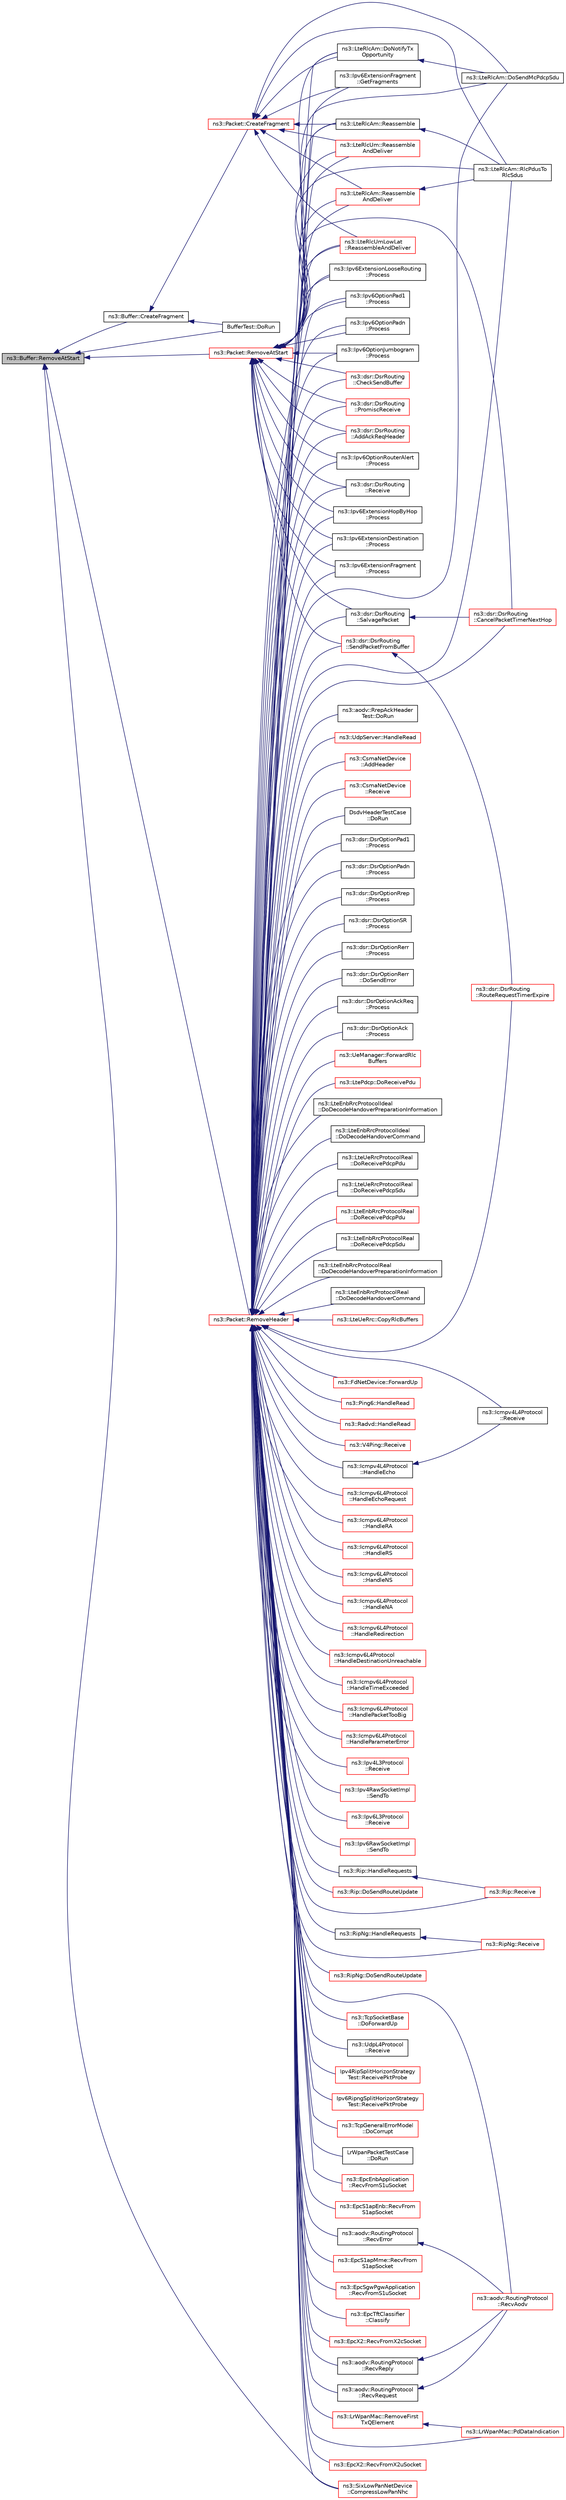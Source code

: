 digraph "ns3::Buffer::RemoveAtStart"
{
  edge [fontname="Helvetica",fontsize="10",labelfontname="Helvetica",labelfontsize="10"];
  node [fontname="Helvetica",fontsize="10",shape=record];
  rankdir="LR";
  Node1 [label="ns3::Buffer::RemoveAtStart",height=0.2,width=0.4,color="black", fillcolor="grey75", style="filled", fontcolor="black"];
  Node1 -> Node2 [dir="back",color="midnightblue",fontsize="10",style="solid"];
  Node2 [label="ns3::Buffer::CreateFragment",height=0.2,width=0.4,color="black", fillcolor="white", style="filled",URL="$da/d85/classns3_1_1Buffer.html#a9285016f38b451c65edb50196ef817f8"];
  Node2 -> Node3 [dir="back",color="midnightblue",fontsize="10",style="solid"];
  Node3 [label="ns3::Packet::CreateFragment",height=0.2,width=0.4,color="red", fillcolor="white", style="filled",URL="$dd/d7a/classns3_1_1Packet.html#a16f6113606b355b2b346e2245fa2a3d0",tooltip="Create a new packet which contains a fragment of the original packet. "];
  Node3 -> Node4 [dir="back",color="midnightblue",fontsize="10",style="solid"];
  Node4 [label="ns3::Ipv6ExtensionFragment\l::GetFragments",height=0.2,width=0.4,color="black", fillcolor="white", style="filled",URL="$de/dd5/classns3_1_1Ipv6ExtensionFragment.html#a60bc0fdd5a5d1bcb2223c98909eef44e",tooltip="Fragment a packet. "];
  Node3 -> Node5 [dir="back",color="midnightblue",fontsize="10",style="solid"];
  Node5 [label="ns3::LteRlcAm::DoNotifyTx\lOpportunity",height=0.2,width=0.4,color="black", fillcolor="white", style="filled",URL="$d0/d4c/classns3_1_1LteRlcAm.html#a3ab44d9541efaa52821f93075eb769f1"];
  Node5 -> Node6 [dir="back",color="midnightblue",fontsize="10",style="solid"];
  Node6 [label="ns3::LteRlcAm::DoSendMcPdcpSdu",height=0.2,width=0.4,color="black", fillcolor="white", style="filled",URL="$d0/d4c/classns3_1_1LteRlcAm.html#a82f906888a397ccda58483840418c7e8"];
  Node3 -> Node7 [dir="back",color="midnightblue",fontsize="10",style="solid"];
  Node7 [label="ns3::LteRlcAm::Reassemble\lAndDeliver",height=0.2,width=0.4,color="red", fillcolor="white", style="filled",URL="$d0/d4c/classns3_1_1LteRlcAm.html#ada1201339d0a54e50adc27b09d3c5c1e"];
  Node7 -> Node8 [dir="back",color="midnightblue",fontsize="10",style="solid"];
  Node8 [label="ns3::LteRlcAm::RlcPdusTo\lRlcSdus",height=0.2,width=0.4,color="black", fillcolor="white", style="filled",URL="$d0/d4c/classns3_1_1LteRlcAm.html#a5ea384363b8fa99b66f9eaad80edc2cc"];
  Node3 -> Node6 [dir="back",color="midnightblue",fontsize="10",style="solid"];
  Node3 -> Node9 [dir="back",color="midnightblue",fontsize="10",style="solid"];
  Node9 [label="ns3::LteRlcAm::Reassemble",height=0.2,width=0.4,color="black", fillcolor="white", style="filled",URL="$d0/d4c/classns3_1_1LteRlcAm.html#a5ea384eb8654434de22432e79ee60364"];
  Node9 -> Node8 [dir="back",color="midnightblue",fontsize="10",style="solid"];
  Node3 -> Node8 [dir="back",color="midnightblue",fontsize="10",style="solid"];
  Node3 -> Node10 [dir="back",color="midnightblue",fontsize="10",style="solid"];
  Node10 [label="ns3::LteRlcUmLowLat\l::ReassembleAndDeliver",height=0.2,width=0.4,color="red", fillcolor="white", style="filled",URL="$dd/df9/classns3_1_1LteRlcUmLowLat.html#a73c311a5f9cb06e61282da24f875bb29"];
  Node3 -> Node11 [dir="back",color="midnightblue",fontsize="10",style="solid"];
  Node11 [label="ns3::LteRlcUm::Reassemble\lAndDeliver",height=0.2,width=0.4,color="red", fillcolor="white", style="filled",URL="$db/d49/classns3_1_1LteRlcUm.html#a103ba1e3d14eb2604a44d1bef7fe7cb7"];
  Node2 -> Node12 [dir="back",color="midnightblue",fontsize="10",style="solid"];
  Node12 [label="BufferTest::DoRun",height=0.2,width=0.4,color="black", fillcolor="white", style="filled",URL="$d7/d09/classBufferTest.html#a4ffd025f50c962366167daef7df0ac58",tooltip="Implementation to actually run this TestCase. "];
  Node1 -> Node13 [dir="back",color="midnightblue",fontsize="10",style="solid"];
  Node13 [label="ns3::Packet::RemoveHeader",height=0.2,width=0.4,color="red", fillcolor="white", style="filled",URL="$dd/d7a/classns3_1_1Packet.html#a0961eccf975d75f902d40956c93ba63e",tooltip="Deserialize and remove the header from the internal buffer. "];
  Node13 -> Node14 [dir="back",color="midnightblue",fontsize="10",style="solid"];
  Node14 [label="ns3::aodv::RoutingProtocol\l::RecvAodv",height=0.2,width=0.4,color="red", fillcolor="white", style="filled",URL="$db/dd0/classns3_1_1aodv_1_1RoutingProtocol.html#a08c44000f66533e69bde85d68d75c354",tooltip="Receive and process control packet. "];
  Node13 -> Node15 [dir="back",color="midnightblue",fontsize="10",style="solid"];
  Node15 [label="ns3::aodv::RoutingProtocol\l::RecvRequest",height=0.2,width=0.4,color="black", fillcolor="white", style="filled",URL="$db/dd0/classns3_1_1aodv_1_1RoutingProtocol.html#adc8555f0e1e8ba05ea80a412b412d064",tooltip="Receive RREQ. "];
  Node15 -> Node14 [dir="back",color="midnightblue",fontsize="10",style="solid"];
  Node13 -> Node16 [dir="back",color="midnightblue",fontsize="10",style="solid"];
  Node16 [label="ns3::aodv::RoutingProtocol\l::RecvReply",height=0.2,width=0.4,color="black", fillcolor="white", style="filled",URL="$db/dd0/classns3_1_1aodv_1_1RoutingProtocol.html#a15459eff0cb816e8d03a73c78d9cdc9d",tooltip="Receive RREP. "];
  Node16 -> Node14 [dir="back",color="midnightblue",fontsize="10",style="solid"];
  Node13 -> Node17 [dir="back",color="midnightblue",fontsize="10",style="solid"];
  Node17 [label="ns3::aodv::RoutingProtocol\l::RecvError",height=0.2,width=0.4,color="black", fillcolor="white", style="filled",URL="$db/dd0/classns3_1_1aodv_1_1RoutingProtocol.html#ae93fba9dbcde4f1eb0f2d7a189e9ae54",tooltip="Receive RERR from node with address src. "];
  Node17 -> Node14 [dir="back",color="midnightblue",fontsize="10",style="solid"];
  Node13 -> Node18 [dir="back",color="midnightblue",fontsize="10",style="solid"];
  Node18 [label="ns3::aodv::RrepAckHeader\lTest::DoRun",height=0.2,width=0.4,color="black", fillcolor="white", style="filled",URL="$d7/d2d/structns3_1_1aodv_1_1RrepAckHeaderTest.html#a7db635f942f193c505385afbb77cf6d8",tooltip="Implementation to actually run this TestCase. "];
  Node13 -> Node19 [dir="back",color="midnightblue",fontsize="10",style="solid"];
  Node19 [label="ns3::UdpServer::HandleRead",height=0.2,width=0.4,color="red", fillcolor="white", style="filled",URL="$d0/d90/classns3_1_1UdpServer.html#a65a01672657a4a49f65cd3c3bb1ee420",tooltip="Handle a packet reception. "];
  Node13 -> Node20 [dir="back",color="midnightblue",fontsize="10",style="solid"];
  Node20 [label="ns3::CsmaNetDevice\l::AddHeader",height=0.2,width=0.4,color="red", fillcolor="white", style="filled",URL="$d4/df2/classns3_1_1CsmaNetDevice.html#a736bf6ce5851ace677f8fc693a92855c"];
  Node13 -> Node21 [dir="back",color="midnightblue",fontsize="10",style="solid"];
  Node21 [label="ns3::CsmaNetDevice\l::Receive",height=0.2,width=0.4,color="red", fillcolor="white", style="filled",URL="$d4/df2/classns3_1_1CsmaNetDevice.html#a640e48cd26f676994e0d76b5f34a5367"];
  Node13 -> Node22 [dir="back",color="midnightblue",fontsize="10",style="solid"];
  Node22 [label="DsdvHeaderTestCase\l::DoRun",height=0.2,width=0.4,color="black", fillcolor="white", style="filled",URL="$d6/d98/classDsdvHeaderTestCase.html#aec6edc947c43b5c301796c0d480cf652",tooltip="Implementation to actually run this TestCase. "];
  Node13 -> Node23 [dir="back",color="midnightblue",fontsize="10",style="solid"];
  Node23 [label="ns3::dsr::DsrOptionPad1\l::Process",height=0.2,width=0.4,color="black", fillcolor="white", style="filled",URL="$db/d1f/classns3_1_1dsr_1_1DsrOptionPad1.html#a4a8fd7d5c19337b08678e1149dc7e7a5",tooltip="Process method. "];
  Node13 -> Node24 [dir="back",color="midnightblue",fontsize="10",style="solid"];
  Node24 [label="ns3::dsr::DsrOptionPadn\l::Process",height=0.2,width=0.4,color="black", fillcolor="white", style="filled",URL="$d5/dc7/classns3_1_1dsr_1_1DsrOptionPadn.html#af1007861938eea5b276fbd07aec8c1ff",tooltip="Process method. "];
  Node13 -> Node25 [dir="back",color="midnightblue",fontsize="10",style="solid"];
  Node25 [label="ns3::dsr::DsrOptionRrep\l::Process",height=0.2,width=0.4,color="black", fillcolor="white", style="filled",URL="$d1/d0f/classns3_1_1dsr_1_1DsrOptionRrep.html#a79ff29fe60c7c62ac99ca0da8c0a820f",tooltip="Process method. "];
  Node13 -> Node26 [dir="back",color="midnightblue",fontsize="10",style="solid"];
  Node26 [label="ns3::dsr::DsrOptionSR\l::Process",height=0.2,width=0.4,color="black", fillcolor="white", style="filled",URL="$d8/d06/classns3_1_1dsr_1_1DsrOptionSR.html#a3136e1503dc9a7cb1f8294d929c4e349",tooltip="Process method. "];
  Node13 -> Node27 [dir="back",color="midnightblue",fontsize="10",style="solid"];
  Node27 [label="ns3::dsr::DsrOptionRerr\l::Process",height=0.2,width=0.4,color="black", fillcolor="white", style="filled",URL="$d7/d70/classns3_1_1dsr_1_1DsrOptionRerr.html#a8aa7e565a18c730fcd572017f720cfac",tooltip="Process method. "];
  Node13 -> Node28 [dir="back",color="midnightblue",fontsize="10",style="solid"];
  Node28 [label="ns3::dsr::DsrOptionRerr\l::DoSendError",height=0.2,width=0.4,color="black", fillcolor="white", style="filled",URL="$d7/d70/classns3_1_1dsr_1_1DsrOptionRerr.html#a0384af99022d7c4f59cc5f548990e827",tooltip="Do Send error message. "];
  Node13 -> Node29 [dir="back",color="midnightblue",fontsize="10",style="solid"];
  Node29 [label="ns3::dsr::DsrOptionAckReq\l::Process",height=0.2,width=0.4,color="black", fillcolor="white", style="filled",URL="$dd/d7b/classns3_1_1dsr_1_1DsrOptionAckReq.html#a531ec03bb960fff14d4329ef93f53d49",tooltip="Process method. "];
  Node13 -> Node30 [dir="back",color="midnightblue",fontsize="10",style="solid"];
  Node30 [label="ns3::dsr::DsrOptionAck\l::Process",height=0.2,width=0.4,color="black", fillcolor="white", style="filled",URL="$d9/d62/classns3_1_1dsr_1_1DsrOptionAck.html#a51694a3f0a2d13d588b008200b6abc13",tooltip="Process method. "];
  Node13 -> Node31 [dir="back",color="midnightblue",fontsize="10",style="solid"];
  Node31 [label="ns3::dsr::DsrRouting\l::CheckSendBuffer",height=0.2,width=0.4,color="red", fillcolor="white", style="filled",URL="$df/d32/classns3_1_1dsr_1_1DsrRouting.html#a03ace9023e9fe58434dc004123c7d9e0",tooltip="Check the send buffer of packets with route when send buffer timer expire. "];
  Node13 -> Node32 [dir="back",color="midnightblue",fontsize="10",style="solid"];
  Node32 [label="ns3::dsr::DsrRouting\l::PromiscReceive",height=0.2,width=0.4,color="red", fillcolor="white", style="filled",URL="$df/d32/classns3_1_1dsr_1_1DsrRouting.html#a95d4ab6177fb07d4791a2ed82cd4a2bb",tooltip="Promiscuous receive data packets destined to some other node. "];
  Node13 -> Node33 [dir="back",color="midnightblue",fontsize="10",style="solid"];
  Node33 [label="ns3::dsr::DsrRouting\l::AddAckReqHeader",height=0.2,width=0.4,color="red", fillcolor="white", style="filled",URL="$df/d32/classns3_1_1dsr_1_1DsrRouting.html#a8ce910f1c56dc238ff98117c784c4541",tooltip="This function is called to add ack request header for network acknowledgement. "];
  Node13 -> Node34 [dir="back",color="midnightblue",fontsize="10",style="solid"];
  Node34 [label="ns3::dsr::DsrRouting\l::SendPacketFromBuffer",height=0.2,width=0.4,color="red", fillcolor="white", style="filled",URL="$df/d32/classns3_1_1dsr_1_1DsrRouting.html#a1a862a16f3a5527f9425763864ac3e80",tooltip="This function is responsible for sending out data packets when have route, if no route found..."];
  Node34 -> Node35 [dir="back",color="midnightblue",fontsize="10",style="solid"];
  Node35 [label="ns3::dsr::DsrRouting\l::RouteRequestTimerExpire",height=0.2,width=0.4,color="red", fillcolor="white", style="filled",URL="$df/d32/classns3_1_1dsr_1_1DsrRouting.html#aa839b89cdf568048c4d09941b59e46d4"];
  Node13 -> Node36 [dir="back",color="midnightblue",fontsize="10",style="solid"];
  Node36 [label="ns3::dsr::DsrRouting\l::CancelPacketTimerNextHop",height=0.2,width=0.4,color="red", fillcolor="white", style="filled",URL="$df/d32/classns3_1_1dsr_1_1DsrRouting.html#a215e6fcab10ee0d744a657f0af2695c6",tooltip="Cancel the packet retransmission timer for a all maintenance entries with nextHop address..."];
  Node13 -> Node37 [dir="back",color="midnightblue",fontsize="10",style="solid"];
  Node37 [label="ns3::dsr::DsrRouting\l::SalvagePacket",height=0.2,width=0.4,color="black", fillcolor="white", style="filled",URL="$df/d32/classns3_1_1dsr_1_1DsrRouting.html#a83dd51056e4e48ad538ff41fda129272",tooltip="Salvage the packet which has been transmitted for 3 times. "];
  Node37 -> Node36 [dir="back",color="midnightblue",fontsize="10",style="solid"];
  Node13 -> Node35 [dir="back",color="midnightblue",fontsize="10",style="solid"];
  Node13 -> Node38 [dir="back",color="midnightblue",fontsize="10",style="solid"];
  Node38 [label="ns3::dsr::DsrRouting\l::Receive",height=0.2,width=0.4,color="black", fillcolor="white", style="filled",URL="$df/d32/classns3_1_1dsr_1_1DsrRouting.html#a4908cdae502d8bdca8a244d4420311e6"];
  Node13 -> Node39 [dir="back",color="midnightblue",fontsize="10",style="solid"];
  Node39 [label="ns3::FdNetDevice::ForwardUp",height=0.2,width=0.4,color="red", fillcolor="white", style="filled",URL="$d1/d50/classns3_1_1FdNetDevice.html#a7fd80498ff2e6f9fd91f0f5db3c5dbd5"];
  Node13 -> Node40 [dir="back",color="midnightblue",fontsize="10",style="solid"];
  Node40 [label="ns3::Ping6::HandleRead",height=0.2,width=0.4,color="red", fillcolor="white", style="filled",URL="$d7/dc8/classns3_1_1Ping6.html#a4d6c4789ad0812c345ec6b53bf4c5c63",tooltip="Receive method. "];
  Node13 -> Node41 [dir="back",color="midnightblue",fontsize="10",style="solid"];
  Node41 [label="ns3::Radvd::HandleRead",height=0.2,width=0.4,color="red", fillcolor="white", style="filled",URL="$d5/dd8/classns3_1_1Radvd.html#a75cc828bc07117551ab886d986590045",tooltip="Handle received packet, especially router solicitation. "];
  Node13 -> Node42 [dir="back",color="midnightblue",fontsize="10",style="solid"];
  Node42 [label="ns3::V4Ping::Receive",height=0.2,width=0.4,color="red", fillcolor="white", style="filled",URL="$d3/da5/classns3_1_1V4Ping.html#a87c38673f7b4c568d114c2815ff2aa78",tooltip="Receive an ICMP Echo. "];
  Node13 -> Node43 [dir="back",color="midnightblue",fontsize="10",style="solid"];
  Node43 [label="ns3::Icmpv4L4Protocol\l::HandleEcho",height=0.2,width=0.4,color="black", fillcolor="white", style="filled",URL="$df/d1c/classns3_1_1Icmpv4L4Protocol.html#aaa610991d0cf4c045f1183c2e5042900",tooltip="Handles an incoming ICMP Echo packet. "];
  Node43 -> Node44 [dir="back",color="midnightblue",fontsize="10",style="solid"];
  Node44 [label="ns3::Icmpv4L4Protocol\l::Receive",height=0.2,width=0.4,color="black", fillcolor="white", style="filled",URL="$df/d1c/classns3_1_1Icmpv4L4Protocol.html#a2e7b29d1437b29d8d8afab9b77bb5758",tooltip="Receive method. "];
  Node13 -> Node44 [dir="back",color="midnightblue",fontsize="10",style="solid"];
  Node13 -> Node45 [dir="back",color="midnightblue",fontsize="10",style="solid"];
  Node45 [label="ns3::Icmpv6L4Protocol\l::HandleEchoRequest",height=0.2,width=0.4,color="red", fillcolor="white", style="filled",URL="$d7/d1d/classns3_1_1Icmpv6L4Protocol.html#ac3f01017288992311264ef54c57e539b",tooltip="Receive Echo Request method. "];
  Node13 -> Node46 [dir="back",color="midnightblue",fontsize="10",style="solid"];
  Node46 [label="ns3::Icmpv6L4Protocol\l::HandleRA",height=0.2,width=0.4,color="red", fillcolor="white", style="filled",URL="$d7/d1d/classns3_1_1Icmpv6L4Protocol.html#af1a56b5658c12d34615aa712758359d5",tooltip="Receive Router Advertisement method. "];
  Node13 -> Node47 [dir="back",color="midnightblue",fontsize="10",style="solid"];
  Node47 [label="ns3::Icmpv6L4Protocol\l::HandleRS",height=0.2,width=0.4,color="red", fillcolor="white", style="filled",URL="$d7/d1d/classns3_1_1Icmpv6L4Protocol.html#a5ad8cee1b6e1884f9c833fc09ff4f4e8",tooltip="Receive Router Solicitation method. "];
  Node13 -> Node48 [dir="back",color="midnightblue",fontsize="10",style="solid"];
  Node48 [label="ns3::Icmpv6L4Protocol\l::HandleNS",height=0.2,width=0.4,color="red", fillcolor="white", style="filled",URL="$d7/d1d/classns3_1_1Icmpv6L4Protocol.html#acec910926a1fdbbea699c10d638aa704",tooltip="Receive Neighbor Solicitation method. "];
  Node13 -> Node49 [dir="back",color="midnightblue",fontsize="10",style="solid"];
  Node49 [label="ns3::Icmpv6L4Protocol\l::HandleNA",height=0.2,width=0.4,color="red", fillcolor="white", style="filled",URL="$d7/d1d/classns3_1_1Icmpv6L4Protocol.html#a6c3a2ecce98fa29743eb177b613490e5",tooltip="Receive Neighbor Advertisement method. "];
  Node13 -> Node50 [dir="back",color="midnightblue",fontsize="10",style="solid"];
  Node50 [label="ns3::Icmpv6L4Protocol\l::HandleRedirection",height=0.2,width=0.4,color="red", fillcolor="white", style="filled",URL="$d7/d1d/classns3_1_1Icmpv6L4Protocol.html#ac23066adbd141142fd8d6a86fa1cc4ef",tooltip="Receive Redirection method. "];
  Node13 -> Node51 [dir="back",color="midnightblue",fontsize="10",style="solid"];
  Node51 [label="ns3::Icmpv6L4Protocol\l::HandleDestinationUnreachable",height=0.2,width=0.4,color="red", fillcolor="white", style="filled",URL="$d7/d1d/classns3_1_1Icmpv6L4Protocol.html#ac7cc1db0945e6dc5be05c82a4aa746be",tooltip="Receive Destination Unreachable method. "];
  Node13 -> Node52 [dir="back",color="midnightblue",fontsize="10",style="solid"];
  Node52 [label="ns3::Icmpv6L4Protocol\l::HandleTimeExceeded",height=0.2,width=0.4,color="red", fillcolor="white", style="filled",URL="$d7/d1d/classns3_1_1Icmpv6L4Protocol.html#ab83a1f9bbf51d2df18d893bb8b2f37ab",tooltip="Receive Time Exceeded method. "];
  Node13 -> Node53 [dir="back",color="midnightblue",fontsize="10",style="solid"];
  Node53 [label="ns3::Icmpv6L4Protocol\l::HandlePacketTooBig",height=0.2,width=0.4,color="red", fillcolor="white", style="filled",URL="$d7/d1d/classns3_1_1Icmpv6L4Protocol.html#a5508e43a5549288270fc050b8b072f51",tooltip="Receive Packet Too Big method. "];
  Node13 -> Node54 [dir="back",color="midnightblue",fontsize="10",style="solid"];
  Node54 [label="ns3::Icmpv6L4Protocol\l::HandleParameterError",height=0.2,width=0.4,color="red", fillcolor="white", style="filled",URL="$d7/d1d/classns3_1_1Icmpv6L4Protocol.html#ae1ec3272a15fdf3bde7037b86191a365",tooltip="Receive Parameter Error method. "];
  Node13 -> Node55 [dir="back",color="midnightblue",fontsize="10",style="solid"];
  Node55 [label="ns3::Ipv4L3Protocol\l::Receive",height=0.2,width=0.4,color="red", fillcolor="white", style="filled",URL="$d2/dc9/classns3_1_1Ipv4L3Protocol.html#a2f27fb0a3f698ffb34a654323b063c94"];
  Node13 -> Node56 [dir="back",color="midnightblue",fontsize="10",style="solid"];
  Node56 [label="ns3::Ipv4RawSocketImpl\l::SendTo",height=0.2,width=0.4,color="red", fillcolor="white", style="filled",URL="$de/d84/classns3_1_1Ipv4RawSocketImpl.html#a06fd568d5988700a423fb2203e0aa0bf",tooltip="Send data to a specified peer. "];
  Node13 -> Node57 [dir="back",color="midnightblue",fontsize="10",style="solid"];
  Node57 [label="ns3::Ipv6ExtensionHopByHop\l::Process",height=0.2,width=0.4,color="black", fillcolor="white", style="filled",URL="$d2/db6/classns3_1_1Ipv6ExtensionHopByHop.html#a234507e921675c3e30d8e5ddf7108c77",tooltip="Process method Called from Ipv6L3Protocol::Receive. "];
  Node13 -> Node58 [dir="back",color="midnightblue",fontsize="10",style="solid"];
  Node58 [label="ns3::Ipv6ExtensionDestination\l::Process",height=0.2,width=0.4,color="black", fillcolor="white", style="filled",URL="$de/d0d/classns3_1_1Ipv6ExtensionDestination.html#a27dac28c59322d3f5b2c9830f669db61",tooltip="Process method Called from Ipv6L3Protocol::Receive. "];
  Node13 -> Node59 [dir="back",color="midnightblue",fontsize="10",style="solid"];
  Node59 [label="ns3::Ipv6ExtensionFragment\l::Process",height=0.2,width=0.4,color="black", fillcolor="white", style="filled",URL="$de/dd5/classns3_1_1Ipv6ExtensionFragment.html#a8563953a172a744473bf7f80cf1ef536",tooltip="Process method Called from Ipv6L3Protocol::Receive. "];
  Node13 -> Node4 [dir="back",color="midnightblue",fontsize="10",style="solid"];
  Node13 -> Node60 [dir="back",color="midnightblue",fontsize="10",style="solid"];
  Node60 [label="ns3::Ipv6ExtensionLooseRouting\l::Process",height=0.2,width=0.4,color="black", fillcolor="white", style="filled",URL="$df/d36/classns3_1_1Ipv6ExtensionLooseRouting.html#ab73c109952d780d1eb52c2f7c144e546",tooltip="Process method Called from Ipv6L3Protocol::Receive. "];
  Node13 -> Node61 [dir="back",color="midnightblue",fontsize="10",style="solid"];
  Node61 [label="ns3::Ipv6L3Protocol\l::Receive",height=0.2,width=0.4,color="red", fillcolor="white", style="filled",URL="$d7/d74/classns3_1_1Ipv6L3Protocol.html#a8a95d576e8aee9a571db93bf686d850a",tooltip="Receive method when a packet arrive in the stack. This method removes IPv6 header and forward up to L..."];
  Node13 -> Node62 [dir="back",color="midnightblue",fontsize="10",style="solid"];
  Node62 [label="ns3::Ipv6OptionPad1\l::Process",height=0.2,width=0.4,color="black", fillcolor="white", style="filled",URL="$d0/ddf/classns3_1_1Ipv6OptionPad1.html#a412cbc421f3abf2c163df2b8b8edbfde",tooltip="Process method. "];
  Node13 -> Node63 [dir="back",color="midnightblue",fontsize="10",style="solid"];
  Node63 [label="ns3::Ipv6OptionPadn\l::Process",height=0.2,width=0.4,color="black", fillcolor="white", style="filled",URL="$d6/df2/classns3_1_1Ipv6OptionPadn.html#a38129b77d85811f13ed85e5ceed1e096",tooltip="Process method. "];
  Node13 -> Node64 [dir="back",color="midnightblue",fontsize="10",style="solid"];
  Node64 [label="ns3::Ipv6OptionJumbogram\l::Process",height=0.2,width=0.4,color="black", fillcolor="white", style="filled",URL="$db/d2d/classns3_1_1Ipv6OptionJumbogram.html#a84c5f9b9510c32aea09e418b2dad9721",tooltip="Process method Called from Ipv6L3Protocol::Receive. "];
  Node13 -> Node65 [dir="back",color="midnightblue",fontsize="10",style="solid"];
  Node65 [label="ns3::Ipv6OptionRouterAlert\l::Process",height=0.2,width=0.4,color="black", fillcolor="white", style="filled",URL="$d1/d00/classns3_1_1Ipv6OptionRouterAlert.html#a630eeabe5af3c83790a43f3960f6eb22",tooltip="Process method. "];
  Node13 -> Node66 [dir="back",color="midnightblue",fontsize="10",style="solid"];
  Node66 [label="ns3::Ipv6RawSocketImpl\l::SendTo",height=0.2,width=0.4,color="red", fillcolor="white", style="filled",URL="$d8/d7f/classns3_1_1Ipv6RawSocketImpl.html#aadff84e3c8a3ce3bc4f10a3d7a4dbac8",tooltip="Send data to a specified peer. "];
  Node13 -> Node67 [dir="back",color="midnightblue",fontsize="10",style="solid"];
  Node67 [label="ns3::Rip::Receive",height=0.2,width=0.4,color="red", fillcolor="white", style="filled",URL="$d7/d2b/classns3_1_1Rip.html#a49acadfb3b533118276481a0d231406e",tooltip="Receive RIP packets. "];
  Node13 -> Node68 [dir="back",color="midnightblue",fontsize="10",style="solid"];
  Node68 [label="ns3::Rip::HandleRequests",height=0.2,width=0.4,color="black", fillcolor="white", style="filled",URL="$d7/d2b/classns3_1_1Rip.html#a4094ed6c40c666f7567245eef2376fe9",tooltip="Handle RIP requests. "];
  Node68 -> Node67 [dir="back",color="midnightblue",fontsize="10",style="solid"];
  Node13 -> Node69 [dir="back",color="midnightblue",fontsize="10",style="solid"];
  Node69 [label="ns3::Rip::DoSendRouteUpdate",height=0.2,width=0.4,color="red", fillcolor="white", style="filled",URL="$d7/d2b/classns3_1_1Rip.html#a106f73869862c38c070faec379542e05",tooltip="Send Routing Updates on all interfaces. "];
  Node13 -> Node70 [dir="back",color="midnightblue",fontsize="10",style="solid"];
  Node70 [label="ns3::RipNg::Receive",height=0.2,width=0.4,color="red", fillcolor="white", style="filled",URL="$da/d75/classns3_1_1RipNg.html#ae8891520b5ae87abed2e2a15d50ba4d8",tooltip="Receive RIPng packets. "];
  Node13 -> Node71 [dir="back",color="midnightblue",fontsize="10",style="solid"];
  Node71 [label="ns3::RipNg::HandleRequests",height=0.2,width=0.4,color="black", fillcolor="white", style="filled",URL="$da/d75/classns3_1_1RipNg.html#adb06ee7b823c0d7ae5b45b637c1ffd19",tooltip="Handle RIPng requests. "];
  Node71 -> Node70 [dir="back",color="midnightblue",fontsize="10",style="solid"];
  Node13 -> Node72 [dir="back",color="midnightblue",fontsize="10",style="solid"];
  Node72 [label="ns3::RipNg::DoSendRouteUpdate",height=0.2,width=0.4,color="red", fillcolor="white", style="filled",URL="$da/d75/classns3_1_1RipNg.html#a110005349bf811e1b0f6af182298be15",tooltip="Send Routing Updates on all interfaces. "];
  Node13 -> Node73 [dir="back",color="midnightblue",fontsize="10",style="solid"];
  Node73 [label="ns3::TcpSocketBase\l::DoForwardUp",height=0.2,width=0.4,color="red", fillcolor="white", style="filled",URL="$d1/d45/classns3_1_1TcpSocketBase.html#ad5e7b21b9e9371bf9c19da5d3c56aac1",tooltip="Called by TcpSocketBase::ForwardUp{,6}(). "];
  Node13 -> Node74 [dir="back",color="midnightblue",fontsize="10",style="solid"];
  Node74 [label="ns3::UdpL4Protocol\l::Receive",height=0.2,width=0.4,color="black", fillcolor="white", style="filled",URL="$d0/d31/classns3_1_1UdpL4Protocol.html#a61e0744cc561ec265c8a888552e27310",tooltip="Called from lower-level layers to send the packet up in the stack. "];
  Node13 -> Node75 [dir="back",color="midnightblue",fontsize="10",style="solid"];
  Node75 [label="Ipv4RipSplitHorizonStrategy\lTest::ReceivePktProbe",height=0.2,width=0.4,color="red", fillcolor="white", style="filled",URL="$d7/d9e/classIpv4RipSplitHorizonStrategyTest.html#a45b34f91d22c8caae4960907300cba65",tooltip="Receive data. "];
  Node13 -> Node76 [dir="back",color="midnightblue",fontsize="10",style="solid"];
  Node76 [label="Ipv6RipngSplitHorizonStrategy\lTest::ReceivePktProbe",height=0.2,width=0.4,color="red", fillcolor="white", style="filled",URL="$df/daf/classIpv6RipngSplitHorizonStrategyTest.html#ad4f2c6c48e7eca051598285035aaf8ec",tooltip="Receive data. "];
  Node13 -> Node77 [dir="back",color="midnightblue",fontsize="10",style="solid"];
  Node77 [label="ns3::TcpGeneralErrorModel\l::DoCorrupt",height=0.2,width=0.4,color="red", fillcolor="white", style="filled",URL="$d1/d5a/classns3_1_1TcpGeneralErrorModel.html#a45cf0b37801164078eb0643dfe388468"];
  Node13 -> Node78 [dir="back",color="midnightblue",fontsize="10",style="solid"];
  Node78 [label="ns3::LrWpanMac::PdDataIndication",height=0.2,width=0.4,color="red", fillcolor="white", style="filled",URL="$db/d57/classns3_1_1LrWpanMac.html#a71139cc1bd26ab1c0a9c2e7791631389"];
  Node13 -> Node79 [dir="back",color="midnightblue",fontsize="10",style="solid"];
  Node79 [label="ns3::LrWpanMac::RemoveFirst\lTxQElement",height=0.2,width=0.4,color="red", fillcolor="white", style="filled",URL="$db/d57/classns3_1_1LrWpanMac.html#a359da7ecf2f56e4f62f5e8173bf989dd"];
  Node79 -> Node78 [dir="back",color="midnightblue",fontsize="10",style="solid"];
  Node13 -> Node80 [dir="back",color="midnightblue",fontsize="10",style="solid"];
  Node80 [label="LrWpanPacketTestCase\l::DoRun",height=0.2,width=0.4,color="black", fillcolor="white", style="filled",URL="$dc/d38/classLrWpanPacketTestCase.html#ae85f64d48a71983a4a43f49e5571546a",tooltip="Implementation to actually run this TestCase. "];
  Node13 -> Node81 [dir="back",color="midnightblue",fontsize="10",style="solid"];
  Node81 [label="ns3::EpcEnbApplication\l::RecvFromS1uSocket",height=0.2,width=0.4,color="red", fillcolor="white", style="filled",URL="$d9/d42/classns3_1_1EpcEnbApplication.html#a924ee9f091bc38a41b0f421091fb1672"];
  Node13 -> Node82 [dir="back",color="midnightblue",fontsize="10",style="solid"];
  Node82 [label="ns3::EpcS1apEnb::RecvFrom\lS1apSocket",height=0.2,width=0.4,color="red", fillcolor="white", style="filled",URL="$db/d92/classns3_1_1EpcS1apEnb.html#a75238a3f98ccb5cf21f28c0cda8d68e6"];
  Node13 -> Node83 [dir="back",color="midnightblue",fontsize="10",style="solid"];
  Node83 [label="ns3::EpcS1apMme::RecvFrom\lS1apSocket",height=0.2,width=0.4,color="red", fillcolor="white", style="filled",URL="$d3/d9d/classns3_1_1EpcS1apMme.html#a453fdb57c550f0bbbf11a32658497d25"];
  Node13 -> Node84 [dir="back",color="midnightblue",fontsize="10",style="solid"];
  Node84 [label="ns3::EpcSgwPgwApplication\l::RecvFromS1uSocket",height=0.2,width=0.4,color="red", fillcolor="white", style="filled",URL="$df/d25/classns3_1_1EpcSgwPgwApplication.html#adab529c65e1174c5568016cc91e5dedd"];
  Node13 -> Node85 [dir="back",color="midnightblue",fontsize="10",style="solid"];
  Node85 [label="ns3::EpcTftClassifier\l::Classify",height=0.2,width=0.4,color="red", fillcolor="white", style="filled",URL="$df/dc5/classns3_1_1EpcTftClassifier.html#a5db19944027854e4f6f1c7f2ec2ef336"];
  Node13 -> Node86 [dir="back",color="midnightblue",fontsize="10",style="solid"];
  Node86 [label="ns3::EpcX2::RecvFromX2cSocket",height=0.2,width=0.4,color="red", fillcolor="white", style="filled",URL="$df/d1e/classns3_1_1EpcX2.html#a72bf05af65397dab7bc65df72bb09ebf"];
  Node13 -> Node87 [dir="back",color="midnightblue",fontsize="10",style="solid"];
  Node87 [label="ns3::EpcX2::RecvFromX2uSocket",height=0.2,width=0.4,color="red", fillcolor="white", style="filled",URL="$df/d1e/classns3_1_1EpcX2.html#af7142276a4a54af090466d51a31c796f"];
  Node13 -> Node88 [dir="back",color="midnightblue",fontsize="10",style="solid"];
  Node88 [label="ns3::UeManager::ForwardRlc\lBuffers",height=0.2,width=0.4,color="red", fillcolor="white", style="filled",URL="$de/d99/classns3_1_1UeManager.html#acfe070a93481248c1d2624f02a448a34"];
  Node13 -> Node89 [dir="back",color="midnightblue",fontsize="10",style="solid"];
  Node89 [label="ns3::LtePdcp::DoReceivePdu",height=0.2,width=0.4,color="red", fillcolor="white", style="filled",URL="$d6/d88/classns3_1_1LtePdcp.html#a39ec507fd59bc8e650738717b4a471e5"];
  Node13 -> Node5 [dir="back",color="midnightblue",fontsize="10",style="solid"];
  Node13 -> Node7 [dir="back",color="midnightblue",fontsize="10",style="solid"];
  Node13 -> Node6 [dir="back",color="midnightblue",fontsize="10",style="solid"];
  Node13 -> Node9 [dir="back",color="midnightblue",fontsize="10",style="solid"];
  Node13 -> Node8 [dir="back",color="midnightblue",fontsize="10",style="solid"];
  Node13 -> Node10 [dir="back",color="midnightblue",fontsize="10",style="solid"];
  Node13 -> Node11 [dir="back",color="midnightblue",fontsize="10",style="solid"];
  Node13 -> Node90 [dir="back",color="midnightblue",fontsize="10",style="solid"];
  Node90 [label="ns3::LteEnbRrcProtocolIdeal\l::DoDecodeHandoverPreparationInformation",height=0.2,width=0.4,color="black", fillcolor="white", style="filled",URL="$d4/d63/classns3_1_1LteEnbRrcProtocolIdeal.html#a168fd95019bcd64f559a4f7c136fc20b"];
  Node13 -> Node91 [dir="back",color="midnightblue",fontsize="10",style="solid"];
  Node91 [label="ns3::LteEnbRrcProtocolIdeal\l::DoDecodeHandoverCommand",height=0.2,width=0.4,color="black", fillcolor="white", style="filled",URL="$d4/d63/classns3_1_1LteEnbRrcProtocolIdeal.html#a60eb342c931dcc24027159fecb81463b"];
  Node13 -> Node92 [dir="back",color="midnightblue",fontsize="10",style="solid"];
  Node92 [label="ns3::LteUeRrcProtocolReal\l::DoReceivePdcpPdu",height=0.2,width=0.4,color="black", fillcolor="white", style="filled",URL="$df/d48/classns3_1_1LteUeRrcProtocolReal.html#a6a50583772558b240a65be7514764297"];
  Node13 -> Node93 [dir="back",color="midnightblue",fontsize="10",style="solid"];
  Node93 [label="ns3::LteUeRrcProtocolReal\l::DoReceivePdcpSdu",height=0.2,width=0.4,color="black", fillcolor="white", style="filled",URL="$df/d48/classns3_1_1LteUeRrcProtocolReal.html#aa9d5f54d544bc74cd6f95d6ff0ee06a9"];
  Node13 -> Node94 [dir="back",color="midnightblue",fontsize="10",style="solid"];
  Node94 [label="ns3::LteEnbRrcProtocolReal\l::DoReceivePdcpPdu",height=0.2,width=0.4,color="red", fillcolor="white", style="filled",URL="$d0/d88/classns3_1_1LteEnbRrcProtocolReal.html#a905ad5c8bd3d88a2d764da1a5d1b54f8"];
  Node13 -> Node95 [dir="back",color="midnightblue",fontsize="10",style="solid"];
  Node95 [label="ns3::LteEnbRrcProtocolReal\l::DoReceivePdcpSdu",height=0.2,width=0.4,color="black", fillcolor="white", style="filled",URL="$d0/d88/classns3_1_1LteEnbRrcProtocolReal.html#a6fc5f1a1a4bc595550e4adb0bb5b02ef"];
  Node13 -> Node96 [dir="back",color="midnightblue",fontsize="10",style="solid"];
  Node96 [label="ns3::LteEnbRrcProtocolReal\l::DoDecodeHandoverPreparationInformation",height=0.2,width=0.4,color="black", fillcolor="white", style="filled",URL="$d0/d88/classns3_1_1LteEnbRrcProtocolReal.html#adf53660699062574a1450335ede729e2"];
  Node13 -> Node97 [dir="back",color="midnightblue",fontsize="10",style="solid"];
  Node97 [label="ns3::LteEnbRrcProtocolReal\l::DoDecodeHandoverCommand",height=0.2,width=0.4,color="black", fillcolor="white", style="filled",URL="$d0/d88/classns3_1_1LteEnbRrcProtocolReal.html#adec80f8e9dab30402cbd715fe9580b3f"];
  Node13 -> Node98 [dir="back",color="midnightblue",fontsize="10",style="solid"];
  Node98 [label="ns3::LteUeRrc::CopyRlcBuffers",height=0.2,width=0.4,color="red", fillcolor="white", style="filled",URL="$d7/d1c/classns3_1_1LteUeRrc.html#a16b7f4ca06cba845c7af6bb37670242e"];
  Node13 -> Node99 [dir="back",color="midnightblue",fontsize="10",style="solid"];
  Node99 [label="ns3::SixLowPanNetDevice\l::CompressLowPanNhc",height=0.2,width=0.4,color="red", fillcolor="white", style="filled",URL="$d1/d2b/classns3_1_1SixLowPanNetDevice.html#a41d34fd1612e7e6911614fadfef6ab67",tooltip="Compress the headers according to NHC compression. "];
  Node1 -> Node100 [dir="back",color="midnightblue",fontsize="10",style="solid"];
  Node100 [label="ns3::Packet::RemoveAtStart",height=0.2,width=0.4,color="red", fillcolor="white", style="filled",URL="$dd/d7a/classns3_1_1Packet.html#a78aa207e7921dd2f9f7e0d0b7a1c730a",tooltip="Remove size bytes from the start of the current packet. "];
  Node100 -> Node31 [dir="back",color="midnightblue",fontsize="10",style="solid"];
  Node100 -> Node32 [dir="back",color="midnightblue",fontsize="10",style="solid"];
  Node100 -> Node33 [dir="back",color="midnightblue",fontsize="10",style="solid"];
  Node100 -> Node34 [dir="back",color="midnightblue",fontsize="10",style="solid"];
  Node100 -> Node36 [dir="back",color="midnightblue",fontsize="10",style="solid"];
  Node100 -> Node37 [dir="back",color="midnightblue",fontsize="10",style="solid"];
  Node100 -> Node38 [dir="back",color="midnightblue",fontsize="10",style="solid"];
  Node100 -> Node57 [dir="back",color="midnightblue",fontsize="10",style="solid"];
  Node100 -> Node58 [dir="back",color="midnightblue",fontsize="10",style="solid"];
  Node100 -> Node59 [dir="back",color="midnightblue",fontsize="10",style="solid"];
  Node100 -> Node60 [dir="back",color="midnightblue",fontsize="10",style="solid"];
  Node100 -> Node62 [dir="back",color="midnightblue",fontsize="10",style="solid"];
  Node100 -> Node63 [dir="back",color="midnightblue",fontsize="10",style="solid"];
  Node100 -> Node64 [dir="back",color="midnightblue",fontsize="10",style="solid"];
  Node100 -> Node65 [dir="back",color="midnightblue",fontsize="10",style="solid"];
  Node100 -> Node5 [dir="back",color="midnightblue",fontsize="10",style="solid"];
  Node100 -> Node7 [dir="back",color="midnightblue",fontsize="10",style="solid"];
  Node100 -> Node6 [dir="back",color="midnightblue",fontsize="10",style="solid"];
  Node100 -> Node9 [dir="back",color="midnightblue",fontsize="10",style="solid"];
  Node100 -> Node8 [dir="back",color="midnightblue",fontsize="10",style="solid"];
  Node100 -> Node10 [dir="back",color="midnightblue",fontsize="10",style="solid"];
  Node100 -> Node11 [dir="back",color="midnightblue",fontsize="10",style="solid"];
  Node1 -> Node12 [dir="back",color="midnightblue",fontsize="10",style="solid"];
  Node1 -> Node99 [dir="back",color="midnightblue",fontsize="10",style="solid"];
}
